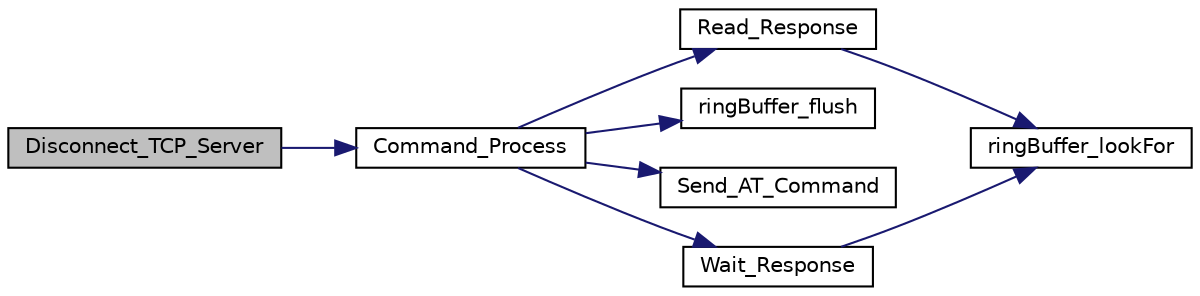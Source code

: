 digraph "Disconnect_TCP_Server"
{
 // LATEX_PDF_SIZE
  edge [fontname="Helvetica",fontsize="10",labelfontname="Helvetica",labelfontsize="10"];
  node [fontname="Helvetica",fontsize="10",shape=record];
  rankdir="LR";
  Node1 [label="Disconnect_TCP_Server",height=0.2,width=0.4,color="black", fillcolor="grey75", style="filled", fontcolor="black",tooltip="This function handles AT commands to disconnect TCP server."];
  Node1 -> Node2 [color="midnightblue",fontsize="10",style="solid",fontname="Helvetica"];
  Node2 [label="Command_Process",height=0.2,width=0.4,color="black", fillcolor="white", style="filled",URL="$esp8266_8c.html#a4d865414cc80220c97d3056c9fad2516",tooltip="This function handles AT commands and waits the messages expected from the ESP8266."];
  Node2 -> Node3 [color="midnightblue",fontsize="10",style="solid",fontname="Helvetica"];
  Node3 [label="Read_Response",height=0.2,width=0.4,color="black", fillcolor="white", style="filled",URL="$esp8266_8c.html#a38e4927f2a0f897c44d993be83e96aba",tooltip="Read the specified message from the ring buffer."];
  Node3 -> Node4 [color="midnightblue",fontsize="10",style="solid",fontname="Helvetica"];
  Node4 [label="ringBuffer_lookFor",height=0.2,width=0.4,color="black", fillcolor="white", style="filled",URL="$ring__buffer_8c.html#ad584e76089ed7066f0b7a45221f19fc4",tooltip="Search a specific data array in the ring buffer ."];
  Node2 -> Node5 [color="midnightblue",fontsize="10",style="solid",fontname="Helvetica"];
  Node5 [label="ringBuffer_flush",height=0.2,width=0.4,color="black", fillcolor="white", style="filled",URL="$ring__buffer_8c.html#ac51239e5fb9265802477417817fbf614",tooltip="Clear the ring buffer."];
  Node2 -> Node6 [color="midnightblue",fontsize="10",style="solid",fontname="Helvetica"];
  Node6 [label="Send_AT_Command",height=0.2,width=0.4,color="black", fillcolor="white", style="filled",URL="$esp8266_8c.html#aa60813d3a65743ce3d8bd71760121bf5",tooltip="AT command send function."];
  Node2 -> Node7 [color="midnightblue",fontsize="10",style="solid",fontname="Helvetica"];
  Node7 [label="Wait_Response",height=0.2,width=0.4,color="black", fillcolor="white", style="filled",URL="$esp8266_8c.html#a1c690cd3883ffc79b729c4d46760cd64",tooltip="Wait the specified message."];
  Node7 -> Node4 [color="midnightblue",fontsize="10",style="solid",fontname="Helvetica"];
}
